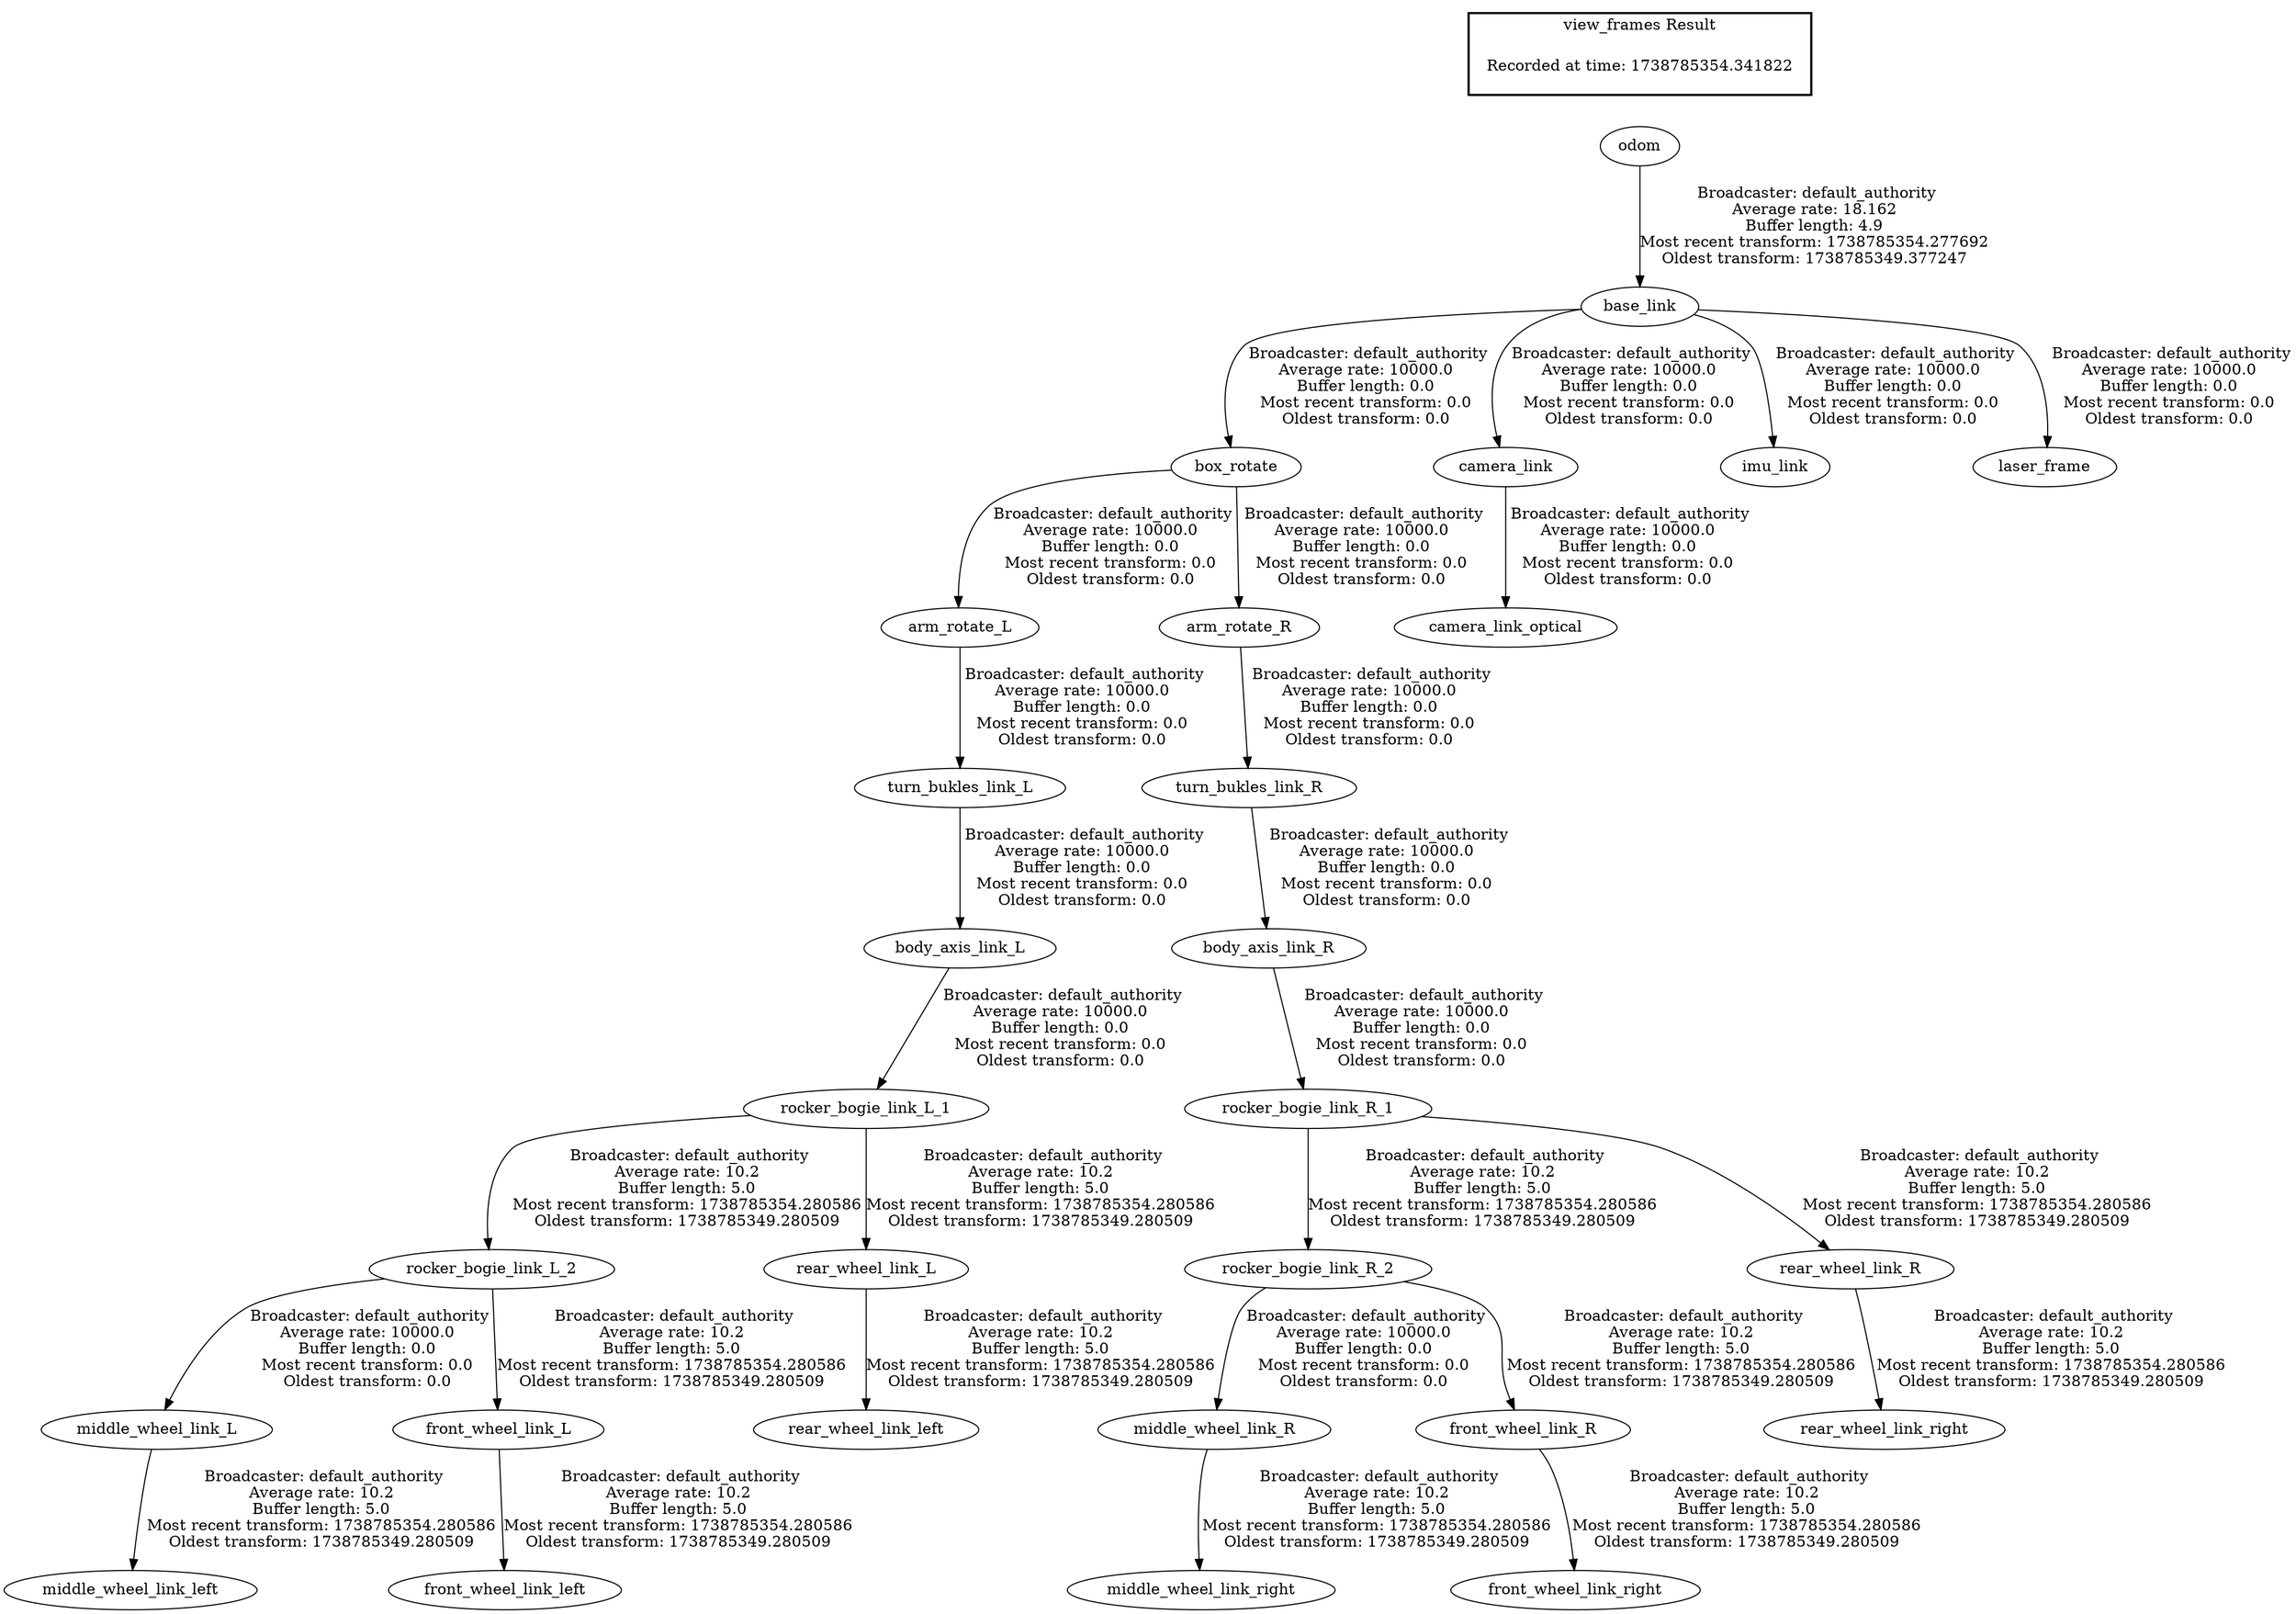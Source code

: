 digraph G {
"box_rotate" -> "arm_rotate_L"[label=" Broadcaster: default_authority\nAverage rate: 10000.0\nBuffer length: 0.0\nMost recent transform: 0.0\nOldest transform: 0.0\n"];
"base_link" -> "box_rotate"[label=" Broadcaster: default_authority\nAverage rate: 10000.0\nBuffer length: 0.0\nMost recent transform: 0.0\nOldest transform: 0.0\n"];
"box_rotate" -> "arm_rotate_R"[label=" Broadcaster: default_authority\nAverage rate: 10000.0\nBuffer length: 0.0\nMost recent transform: 0.0\nOldest transform: 0.0\n"];
"odom" -> "base_link"[label=" Broadcaster: default_authority\nAverage rate: 18.162\nBuffer length: 4.9\nMost recent transform: 1738785354.277692\nOldest transform: 1738785349.377247\n"];
"turn_bukles_link_L" -> "body_axis_link_L"[label=" Broadcaster: default_authority\nAverage rate: 10000.0\nBuffer length: 0.0\nMost recent transform: 0.0\nOldest transform: 0.0\n"];
"arm_rotate_L" -> "turn_bukles_link_L"[label=" Broadcaster: default_authority\nAverage rate: 10000.0\nBuffer length: 0.0\nMost recent transform: 0.0\nOldest transform: 0.0\n"];
"turn_bukles_link_R" -> "body_axis_link_R"[label=" Broadcaster: default_authority\nAverage rate: 10000.0\nBuffer length: 0.0\nMost recent transform: 0.0\nOldest transform: 0.0\n"];
"arm_rotate_R" -> "turn_bukles_link_R"[label=" Broadcaster: default_authority\nAverage rate: 10000.0\nBuffer length: 0.0\nMost recent transform: 0.0\nOldest transform: 0.0\n"];
"base_link" -> "camera_link"[label=" Broadcaster: default_authority\nAverage rate: 10000.0\nBuffer length: 0.0\nMost recent transform: 0.0\nOldest transform: 0.0\n"];
"camera_link" -> "camera_link_optical"[label=" Broadcaster: default_authority\nAverage rate: 10000.0\nBuffer length: 0.0\nMost recent transform: 0.0\nOldest transform: 0.0\n"];
"base_link" -> "imu_link"[label=" Broadcaster: default_authority\nAverage rate: 10000.0\nBuffer length: 0.0\nMost recent transform: 0.0\nOldest transform: 0.0\n"];
"base_link" -> "laser_frame"[label=" Broadcaster: default_authority\nAverage rate: 10000.0\nBuffer length: 0.0\nMost recent transform: 0.0\nOldest transform: 0.0\n"];
"rocker_bogie_link_L_2" -> "middle_wheel_link_L"[label=" Broadcaster: default_authority\nAverage rate: 10000.0\nBuffer length: 0.0\nMost recent transform: 0.0\nOldest transform: 0.0\n"];
"rocker_bogie_link_L_1" -> "rocker_bogie_link_L_2"[label=" Broadcaster: default_authority\nAverage rate: 10.2\nBuffer length: 5.0\nMost recent transform: 1738785354.280586\nOldest transform: 1738785349.280509\n"];
"rocker_bogie_link_R_2" -> "middle_wheel_link_R"[label=" Broadcaster: default_authority\nAverage rate: 10000.0\nBuffer length: 0.0\nMost recent transform: 0.0\nOldest transform: 0.0\n"];
"rocker_bogie_link_R_1" -> "rocker_bogie_link_R_2"[label=" Broadcaster: default_authority\nAverage rate: 10.2\nBuffer length: 5.0\nMost recent transform: 1738785354.280586\nOldest transform: 1738785349.280509\n"];
"body_axis_link_L" -> "rocker_bogie_link_L_1"[label=" Broadcaster: default_authority\nAverage rate: 10000.0\nBuffer length: 0.0\nMost recent transform: 0.0\nOldest transform: 0.0\n"];
"body_axis_link_R" -> "rocker_bogie_link_R_1"[label=" Broadcaster: default_authority\nAverage rate: 10000.0\nBuffer length: 0.0\nMost recent transform: 0.0\nOldest transform: 0.0\n"];
"rocker_bogie_link_L_2" -> "front_wheel_link_L"[label=" Broadcaster: default_authority\nAverage rate: 10.2\nBuffer length: 5.0\nMost recent transform: 1738785354.280586\nOldest transform: 1738785349.280509\n"];
"rocker_bogie_link_R_2" -> "front_wheel_link_R"[label=" Broadcaster: default_authority\nAverage rate: 10.2\nBuffer length: 5.0\nMost recent transform: 1738785354.280586\nOldest transform: 1738785349.280509\n"];
"front_wheel_link_L" -> "front_wheel_link_left"[label=" Broadcaster: default_authority\nAverage rate: 10.2\nBuffer length: 5.0\nMost recent transform: 1738785354.280586\nOldest transform: 1738785349.280509\n"];
"front_wheel_link_R" -> "front_wheel_link_right"[label=" Broadcaster: default_authority\nAverage rate: 10.2\nBuffer length: 5.0\nMost recent transform: 1738785354.280586\nOldest transform: 1738785349.280509\n"];
"middle_wheel_link_L" -> "middle_wheel_link_left"[label=" Broadcaster: default_authority\nAverage rate: 10.2\nBuffer length: 5.0\nMost recent transform: 1738785354.280586\nOldest transform: 1738785349.280509\n"];
"middle_wheel_link_R" -> "middle_wheel_link_right"[label=" Broadcaster: default_authority\nAverage rate: 10.2\nBuffer length: 5.0\nMost recent transform: 1738785354.280586\nOldest transform: 1738785349.280509\n"];
"rocker_bogie_link_L_1" -> "rear_wheel_link_L"[label=" Broadcaster: default_authority\nAverage rate: 10.2\nBuffer length: 5.0\nMost recent transform: 1738785354.280586\nOldest transform: 1738785349.280509\n"];
"rocker_bogie_link_R_1" -> "rear_wheel_link_R"[label=" Broadcaster: default_authority\nAverage rate: 10.2\nBuffer length: 5.0\nMost recent transform: 1738785354.280586\nOldest transform: 1738785349.280509\n"];
"rear_wheel_link_L" -> "rear_wheel_link_left"[label=" Broadcaster: default_authority\nAverage rate: 10.2\nBuffer length: 5.0\nMost recent transform: 1738785354.280586\nOldest transform: 1738785349.280509\n"];
"rear_wheel_link_R" -> "rear_wheel_link_right"[label=" Broadcaster: default_authority\nAverage rate: 10.2\nBuffer length: 5.0\nMost recent transform: 1738785354.280586\nOldest transform: 1738785349.280509\n"];
edge [style=invis];
 subgraph cluster_legend { style=bold; color=black; label ="view_frames Result";
"Recorded at time: 1738785354.341822"[ shape=plaintext ] ;
}->"odom";
}